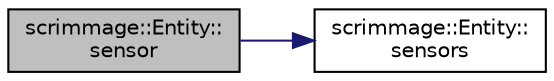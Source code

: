 digraph "scrimmage::Entity::sensor"
{
 // LATEX_PDF_SIZE
  edge [fontname="Helvetica",fontsize="10",labelfontname="Helvetica",labelfontsize="10"];
  node [fontname="Helvetica",fontsize="10",shape=record];
  rankdir="LR";
  Node1 [label="scrimmage::Entity::\lsensor",height=0.2,width=0.4,color="black", fillcolor="grey75", style="filled", fontcolor="black",tooltip=" "];
  Node1 -> Node2 [color="midnightblue",fontsize="10",style="solid",fontname="Helvetica"];
  Node2 [label="scrimmage::Entity::\lsensors",height=0.2,width=0.4,color="black", fillcolor="white", style="filled",URL="$classscrimmage_1_1Entity.html#a467084df42b5a248cd86d09bbae0e20d",tooltip=" "];
}
